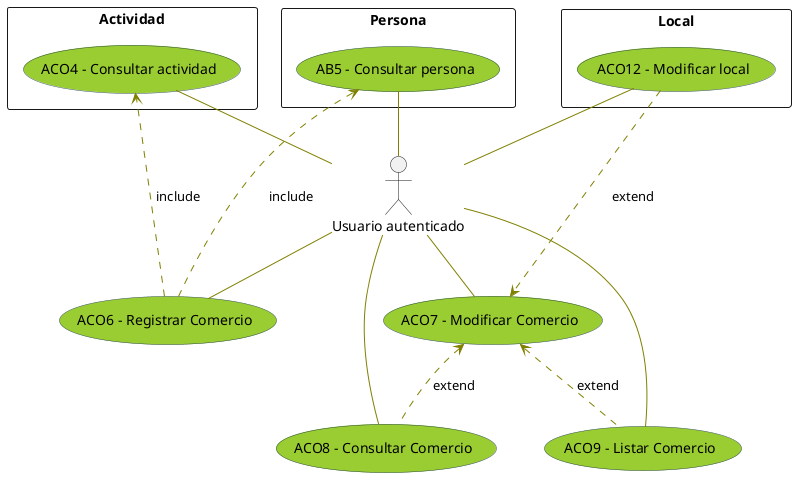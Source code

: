 @startuml

skinparam usecase {
Backgroundcolor YellowGreen
Bordercolor DarkSlateGrey

ArrowColor Olive
}

skinparam packageStyle rec

/'CASOS DE USO'/
(ACO6 - Registrar Comercio) as ACO6
(ACO7 - Modificar Comercio) as ACO7
(ACO8 - Consultar Comercio) as ACO8
(ACO9 - Listar Comercio) as ACO9

rectangle Persona {
(AB5 - Consultar persona) as AB5
}

rectangle Actividad {
(ACO4 - Consultar actividad) as ACO4
}

rectangle Local {
(ACO12 - Modificar local) as ACO12
}

/'ACTORES'/
:Usuario autenticado: as Act1

/'RELACIONES'/
Act1 -- ACO6
Act1 -- ACO7
Act1 -- ACO8
Act1 -- ACO9
Act1 -up- ACO4
Act1 -up- AB5
Act1 -up- ACO12

ACO6 ..> ACO4 : include
ACO6 ..> AB5 : include
ACO7 <.. ACO8 : extend
ACO7 <.. ACO9 : extend
ACO12 ..> ACO7 : extend

@enduml
